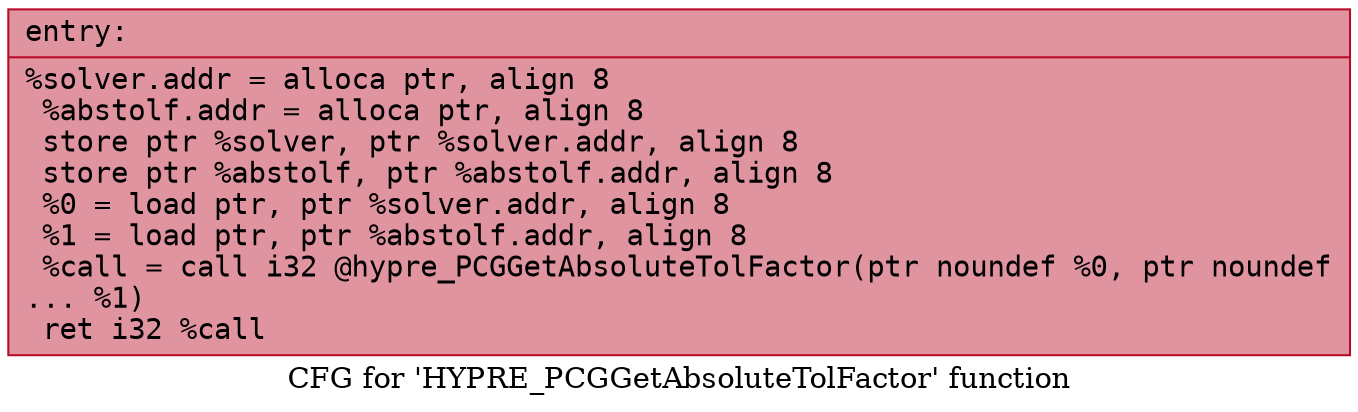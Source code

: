 digraph "CFG for 'HYPRE_PCGGetAbsoluteTolFactor' function" {
	label="CFG for 'HYPRE_PCGGetAbsoluteTolFactor' function";

	Node0x556d45bc35f0 [shape=record,color="#b70d28ff", style=filled, fillcolor="#b70d2870" fontname="Courier",label="{entry:\l|  %solver.addr = alloca ptr, align 8\l  %abstolf.addr = alloca ptr, align 8\l  store ptr %solver, ptr %solver.addr, align 8\l  store ptr %abstolf, ptr %abstolf.addr, align 8\l  %0 = load ptr, ptr %solver.addr, align 8\l  %1 = load ptr, ptr %abstolf.addr, align 8\l  %call = call i32 @hypre_PCGGetAbsoluteTolFactor(ptr noundef %0, ptr noundef\l... %1)\l  ret i32 %call\l}"];
}
